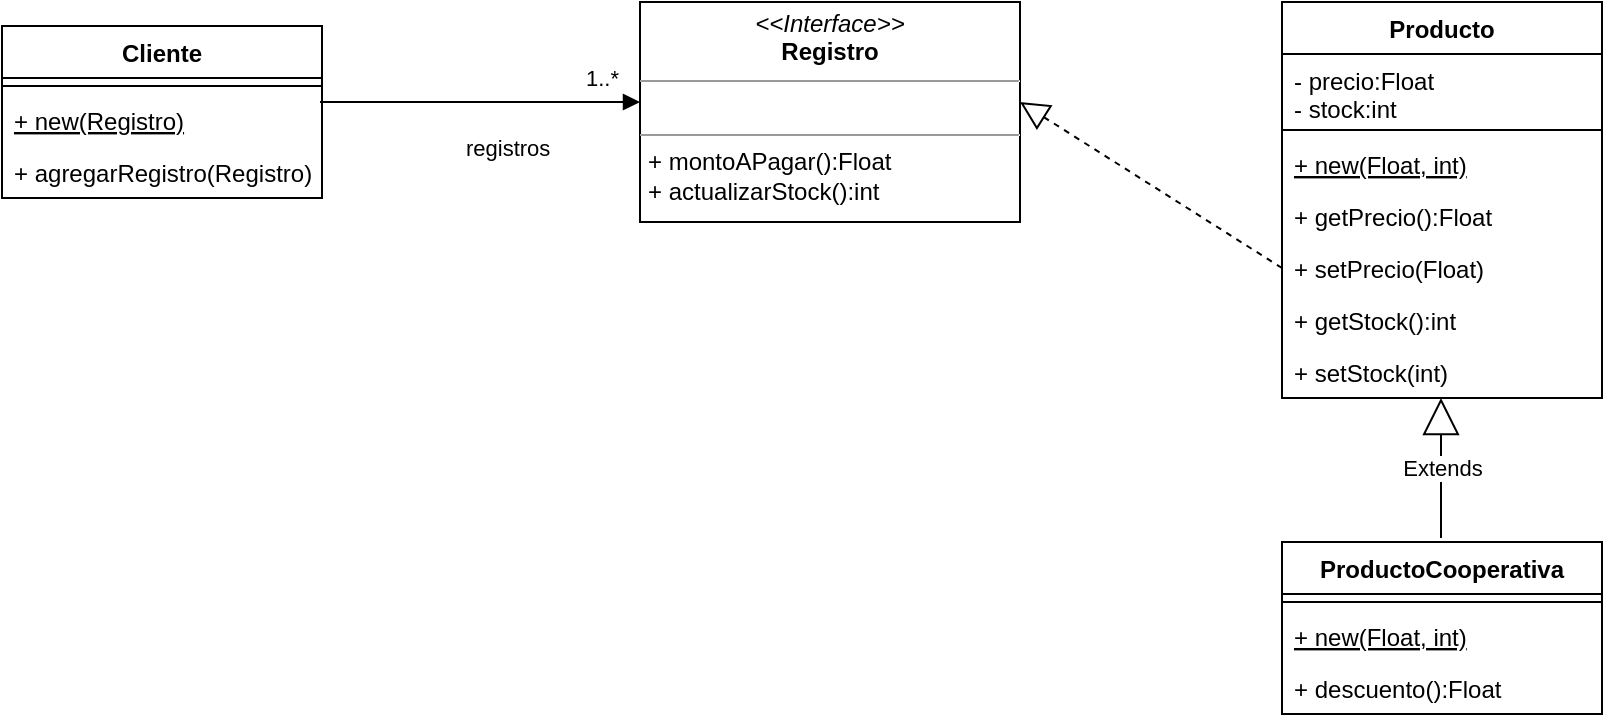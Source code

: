 <mxfile version="20.3.0" type="github">
  <diagram id="C5RBs43oDa-KdzZeNtuy" name="Page-1">
    <mxGraphModel dx="868" dy="450" grid="1" gridSize="10" guides="1" tooltips="1" connect="1" arrows="1" fold="1" page="1" pageScale="1" pageWidth="827" pageHeight="1169" math="0" shadow="0">
      <root>
        <mxCell id="WIyWlLk6GJQsqaUBKTNV-0" />
        <mxCell id="WIyWlLk6GJQsqaUBKTNV-1" parent="WIyWlLk6GJQsqaUBKTNV-0" />
        <mxCell id="ZSQ7LQ-eDz2OPc5gFVK6-1" value="&lt;p style=&quot;margin:0px;margin-top:4px;text-align:center;&quot;&gt;&lt;i&gt;&amp;lt;&amp;lt;Interface&amp;gt;&amp;gt;&lt;/i&gt;&lt;br&gt;&lt;b&gt;Registro&lt;/b&gt;&lt;/p&gt;&lt;hr size=&quot;1&quot;&gt;&lt;p style=&quot;margin:0px;margin-left:4px;&quot;&gt;&lt;br&gt;&lt;/p&gt;&lt;hr size=&quot;1&quot;&gt;&lt;p style=&quot;margin:0px;margin-left:4px;&quot;&gt;+ montoAPagar():Float&lt;/p&gt;&lt;p style=&quot;margin:0px;margin-left:4px;&quot;&gt;+ actualizarStock():int&lt;/p&gt;&lt;p style=&quot;margin:0px;margin-left:4px;&quot;&gt;&lt;br&gt;&lt;/p&gt;&lt;p style=&quot;margin:0px;margin-left:4px;&quot;&gt;&lt;br&gt;&lt;/p&gt;" style="verticalAlign=top;align=left;overflow=fill;fontSize=12;fontFamily=Helvetica;html=1;" vertex="1" parent="WIyWlLk6GJQsqaUBKTNV-1">
          <mxGeometry x="319" y="40" width="190" height="110" as="geometry" />
        </mxCell>
        <mxCell id="ZSQ7LQ-eDz2OPc5gFVK6-2" value="Cliente" style="swimlane;fontStyle=1;align=center;verticalAlign=top;childLayout=stackLayout;horizontal=1;startSize=26;horizontalStack=0;resizeParent=1;resizeParentMax=0;resizeLast=0;collapsible=1;marginBottom=0;" vertex="1" parent="WIyWlLk6GJQsqaUBKTNV-1">
          <mxGeometry y="52" width="160" height="86" as="geometry" />
        </mxCell>
        <mxCell id="ZSQ7LQ-eDz2OPc5gFVK6-4" value="" style="line;strokeWidth=1;fillColor=none;align=left;verticalAlign=middle;spacingTop=-1;spacingLeft=3;spacingRight=3;rotatable=0;labelPosition=right;points=[];portConstraint=eastwest;strokeColor=inherit;" vertex="1" parent="ZSQ7LQ-eDz2OPc5gFVK6-2">
          <mxGeometry y="26" width="160" height="8" as="geometry" />
        </mxCell>
        <mxCell id="ZSQ7LQ-eDz2OPc5gFVK6-5" value="+ new(Registro)" style="text;strokeColor=none;fillColor=none;align=left;verticalAlign=top;spacingLeft=4;spacingRight=4;overflow=hidden;rotatable=0;points=[[0,0.5],[1,0.5]];portConstraint=eastwest;fontStyle=4" vertex="1" parent="ZSQ7LQ-eDz2OPc5gFVK6-2">
          <mxGeometry y="34" width="160" height="26" as="geometry" />
        </mxCell>
        <mxCell id="ZSQ7LQ-eDz2OPc5gFVK6-6" value="+ agregarRegistro(Registro)" style="text;strokeColor=none;fillColor=none;align=left;verticalAlign=top;spacingLeft=4;spacingRight=4;overflow=hidden;rotatable=0;points=[[0,0.5],[1,0.5]];portConstraint=eastwest;fontStyle=0" vertex="1" parent="ZSQ7LQ-eDz2OPc5gFVK6-2">
          <mxGeometry y="60" width="160" height="26" as="geometry" />
        </mxCell>
        <mxCell id="ZSQ7LQ-eDz2OPc5gFVK6-7" value="registros" style="endArrow=block;endFill=1;html=1;edgeStyle=orthogonalEdgeStyle;align=left;verticalAlign=top;rounded=0;" edge="1" parent="WIyWlLk6GJQsqaUBKTNV-1">
          <mxGeometry x="-0.113" y="-10" relative="1" as="geometry">
            <mxPoint x="159" y="90" as="sourcePoint" />
            <mxPoint x="319" y="90" as="targetPoint" />
            <mxPoint as="offset" />
          </mxGeometry>
        </mxCell>
        <mxCell id="ZSQ7LQ-eDz2OPc5gFVK6-8" value="1..*" style="edgeLabel;resizable=0;html=1;align=left;verticalAlign=bottom;" connectable="0" vertex="1" parent="ZSQ7LQ-eDz2OPc5gFVK6-7">
          <mxGeometry x="-1" relative="1" as="geometry">
            <mxPoint x="131" y="-4" as="offset" />
          </mxGeometry>
        </mxCell>
        <mxCell id="ZSQ7LQ-eDz2OPc5gFVK6-9" value="Producto" style="swimlane;fontStyle=1;align=center;verticalAlign=top;childLayout=stackLayout;horizontal=1;startSize=26;horizontalStack=0;resizeParent=1;resizeParentMax=0;resizeLast=0;collapsible=1;marginBottom=0;" vertex="1" parent="WIyWlLk6GJQsqaUBKTNV-1">
          <mxGeometry x="640" y="40" width="160" height="198" as="geometry" />
        </mxCell>
        <mxCell id="ZSQ7LQ-eDz2OPc5gFVK6-10" value="- precio:Float&#xa;- stock:int" style="text;strokeColor=none;fillColor=none;align=left;verticalAlign=top;spacingLeft=4;spacingRight=4;overflow=hidden;rotatable=0;points=[[0,0.5],[1,0.5]];portConstraint=eastwest;" vertex="1" parent="ZSQ7LQ-eDz2OPc5gFVK6-9">
          <mxGeometry y="26" width="160" height="34" as="geometry" />
        </mxCell>
        <mxCell id="ZSQ7LQ-eDz2OPc5gFVK6-11" value="" style="line;strokeWidth=1;fillColor=none;align=left;verticalAlign=middle;spacingTop=-1;spacingLeft=3;spacingRight=3;rotatable=0;labelPosition=right;points=[];portConstraint=eastwest;strokeColor=inherit;" vertex="1" parent="ZSQ7LQ-eDz2OPc5gFVK6-9">
          <mxGeometry y="60" width="160" height="8" as="geometry" />
        </mxCell>
        <mxCell id="ZSQ7LQ-eDz2OPc5gFVK6-12" value="+ new(Float, int)" style="text;strokeColor=none;fillColor=none;align=left;verticalAlign=top;spacingLeft=4;spacingRight=4;overflow=hidden;rotatable=0;points=[[0,0.5],[1,0.5]];portConstraint=eastwest;fontStyle=4" vertex="1" parent="ZSQ7LQ-eDz2OPc5gFVK6-9">
          <mxGeometry y="68" width="160" height="26" as="geometry" />
        </mxCell>
        <mxCell id="ZSQ7LQ-eDz2OPc5gFVK6-17" value="+ getPrecio():Float" style="text;strokeColor=none;fillColor=none;align=left;verticalAlign=top;spacingLeft=4;spacingRight=4;overflow=hidden;rotatable=0;points=[[0,0.5],[1,0.5]];portConstraint=eastwest;fontStyle=0" vertex="1" parent="ZSQ7LQ-eDz2OPc5gFVK6-9">
          <mxGeometry y="94" width="160" height="26" as="geometry" />
        </mxCell>
        <mxCell id="ZSQ7LQ-eDz2OPc5gFVK6-18" value="+ setPrecio(Float)" style="text;strokeColor=none;fillColor=none;align=left;verticalAlign=top;spacingLeft=4;spacingRight=4;overflow=hidden;rotatable=0;points=[[0,0.5],[1,0.5]];portConstraint=eastwest;fontStyle=0" vertex="1" parent="ZSQ7LQ-eDz2OPc5gFVK6-9">
          <mxGeometry y="120" width="160" height="26" as="geometry" />
        </mxCell>
        <mxCell id="ZSQ7LQ-eDz2OPc5gFVK6-19" value="+ getStock():int" style="text;strokeColor=none;fillColor=none;align=left;verticalAlign=top;spacingLeft=4;spacingRight=4;overflow=hidden;rotatable=0;points=[[0,0.5],[1,0.5]];portConstraint=eastwest;fontStyle=0" vertex="1" parent="ZSQ7LQ-eDz2OPc5gFVK6-9">
          <mxGeometry y="146" width="160" height="26" as="geometry" />
        </mxCell>
        <mxCell id="ZSQ7LQ-eDz2OPc5gFVK6-20" value="+ setStock(int)" style="text;strokeColor=none;fillColor=none;align=left;verticalAlign=top;spacingLeft=4;spacingRight=4;overflow=hidden;rotatable=0;points=[[0,0.5],[1,0.5]];portConstraint=eastwest;fontStyle=0" vertex="1" parent="ZSQ7LQ-eDz2OPc5gFVK6-9">
          <mxGeometry y="172" width="160" height="26" as="geometry" />
        </mxCell>
        <mxCell id="ZSQ7LQ-eDz2OPc5gFVK6-21" value="ProductoCooperativa" style="swimlane;fontStyle=1;align=center;verticalAlign=top;childLayout=stackLayout;horizontal=1;startSize=26;horizontalStack=0;resizeParent=1;resizeParentMax=0;resizeLast=0;collapsible=1;marginBottom=0;" vertex="1" parent="WIyWlLk6GJQsqaUBKTNV-1">
          <mxGeometry x="640" y="310" width="160" height="86" as="geometry" />
        </mxCell>
        <mxCell id="ZSQ7LQ-eDz2OPc5gFVK6-23" value="" style="line;strokeWidth=1;fillColor=none;align=left;verticalAlign=middle;spacingTop=-1;spacingLeft=3;spacingRight=3;rotatable=0;labelPosition=right;points=[];portConstraint=eastwest;strokeColor=inherit;" vertex="1" parent="ZSQ7LQ-eDz2OPc5gFVK6-21">
          <mxGeometry y="26" width="160" height="8" as="geometry" />
        </mxCell>
        <mxCell id="ZSQ7LQ-eDz2OPc5gFVK6-24" value="+ new(Float, int)" style="text;strokeColor=none;fillColor=none;align=left;verticalAlign=top;spacingLeft=4;spacingRight=4;overflow=hidden;rotatable=0;points=[[0,0.5],[1,0.5]];portConstraint=eastwest;fontStyle=4" vertex="1" parent="ZSQ7LQ-eDz2OPc5gFVK6-21">
          <mxGeometry y="34" width="160" height="26" as="geometry" />
        </mxCell>
        <mxCell id="ZSQ7LQ-eDz2OPc5gFVK6-31" value="+ descuento():Float" style="text;strokeColor=none;fillColor=none;align=left;verticalAlign=top;spacingLeft=4;spacingRight=4;overflow=hidden;rotatable=0;points=[[0,0.5],[1,0.5]];portConstraint=eastwest;fontStyle=0" vertex="1" parent="ZSQ7LQ-eDz2OPc5gFVK6-21">
          <mxGeometry y="60" width="160" height="26" as="geometry" />
        </mxCell>
        <mxCell id="ZSQ7LQ-eDz2OPc5gFVK6-29" value="Extends" style="endArrow=block;endSize=16;endFill=0;html=1;rounded=0;" edge="1" parent="WIyWlLk6GJQsqaUBKTNV-1">
          <mxGeometry width="160" relative="1" as="geometry">
            <mxPoint x="719.5" y="308" as="sourcePoint" />
            <mxPoint x="719.5" y="238" as="targetPoint" />
          </mxGeometry>
        </mxCell>
        <mxCell id="ZSQ7LQ-eDz2OPc5gFVK6-30" value="" style="endArrow=block;dashed=1;endFill=0;endSize=12;html=1;rounded=0;exitX=0;exitY=0.5;exitDx=0;exitDy=0;" edge="1" parent="WIyWlLk6GJQsqaUBKTNV-1" source="ZSQ7LQ-eDz2OPc5gFVK6-18">
          <mxGeometry width="160" relative="1" as="geometry">
            <mxPoint x="599" y="150" as="sourcePoint" />
            <mxPoint x="509" y="90" as="targetPoint" />
          </mxGeometry>
        </mxCell>
      </root>
    </mxGraphModel>
  </diagram>
</mxfile>
